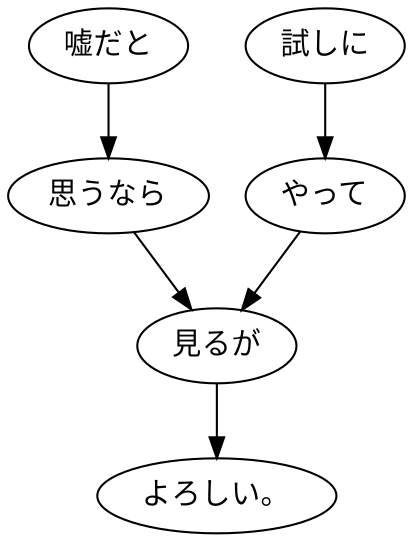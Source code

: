 digraph graph2849 {
	node0 [label="嘘だと"];
	node1 [label="思うなら"];
	node2 [label="試しに"];
	node3 [label="やって"];
	node4 [label="見るが"];
	node5 [label="よろしい。"];
	node0 -> node1;
	node1 -> node4;
	node2 -> node3;
	node3 -> node4;
	node4 -> node5;
}
